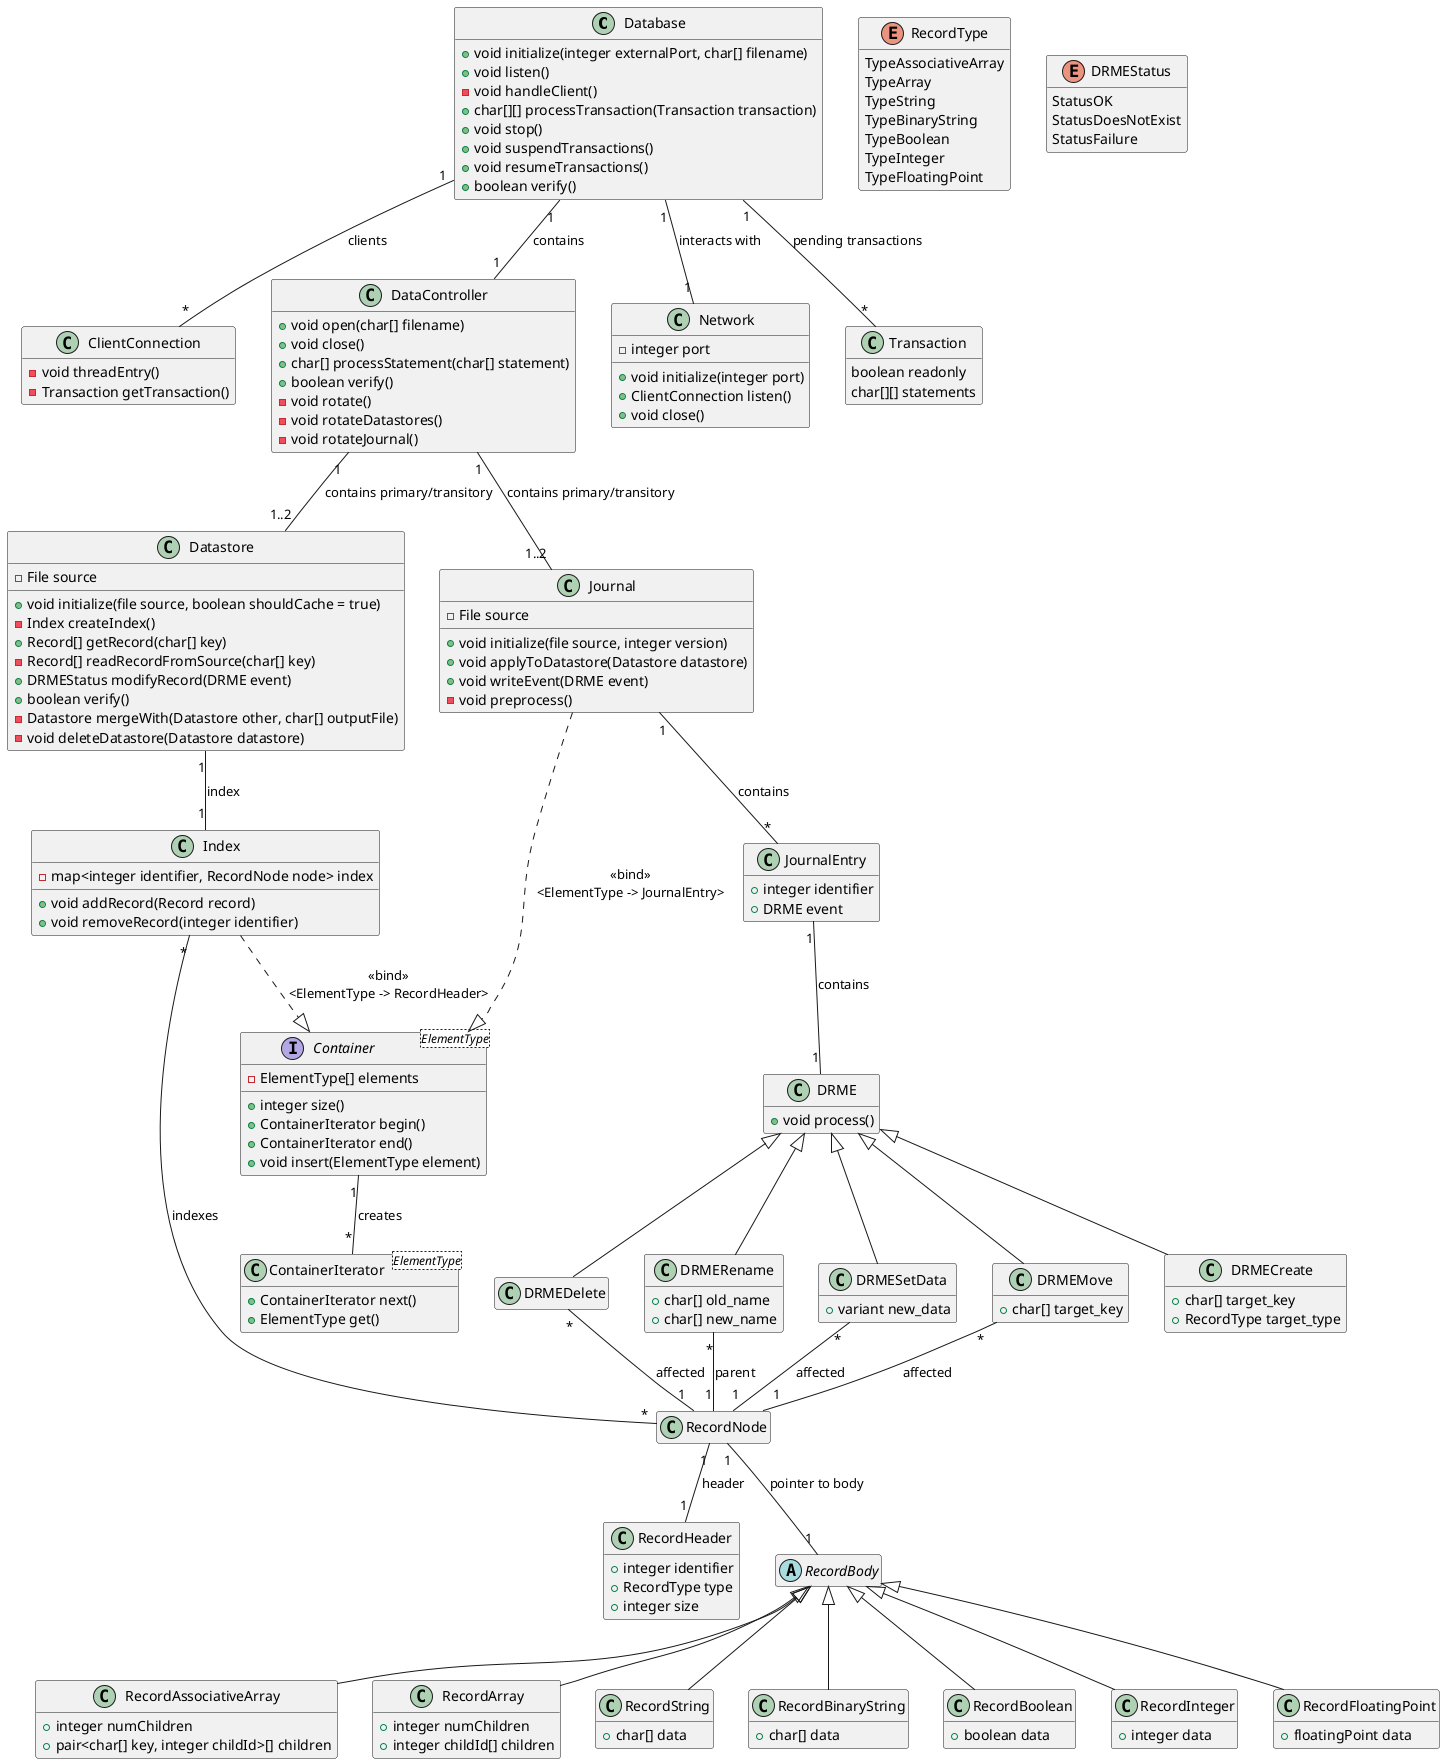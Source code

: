 @startuml

hide empty methods
hide empty fields

Database "1" -- "*" ClientConnection : clients
Database "1" -- "1" DataController : contains
Database "1" -- "1" Network : interacts with
Database "1" -- "*" Transaction : pending transactions

class Database {
	+ void initialize(integer externalPort, char[] filename)
	+ void listen()
	- void handleClient()
	+ char[][] processTransaction(Transaction transaction)
	+ void stop()
	+ void suspendTransactions()
	+ void resumeTransactions()
	+ boolean verify()
}

class Network {
	- integer port
	+ void initialize(integer port)
	+ ClientConnection listen()
	+ void close()
}

class ClientConnection {
	- void threadEntry()
	- Transaction getTransaction()
}

class Transaction {
	boolean readonly
	char[][] statements
}

RecordNode "1" -- "1" RecordHeader : header
RecordNode "1" -- "1" RecordBody : pointer to body

Enum RecordType {
	TypeAssociativeArray
	TypeArray
	TypeString
	TypeBinaryString
	TypeBoolean
	TypeInteger
	TypeFloatingPoint
}

class RecordHeader {
	+ integer identifier
	+ RecordType type
	+ integer size
}

abstract class RecordBody

RecordBody <|-- RecordAssociativeArray
RecordBody <|-- RecordArray
RecordBody <|-- RecordString
RecordBody <|-- RecordBinaryString
RecordBody <|-- RecordBoolean
RecordBody <|-- RecordInteger
RecordBody <|-- RecordFloatingPoint

class RecordAssociativeArray {
	+ integer numChildren
	+ pair<char[] key, integer childId>[] children
}

class RecordArray {
	+ integer numChildren
	+ integer childId[] children	
}

class RecordString {
	+ char[] data
}

class RecordBinaryString {
	+ char[] data
}

class RecordBoolean {
	+ boolean data
}

class RecordInteger {
	+ integer data
}

class RecordFloatingPoint {
	+ floatingPoint data
}

class Database

Container "1" -- "*" ContainerIterator : creates

interface Container<ElementType> {
	- ElementType[] elements
	+ integer size()
	+ ContainerIterator begin()
	+ ContainerIterator end()
	+ void insert(ElementType element)
}

class ContainerIterator<ElementType> {
	+ ContainerIterator next()
	+ ElementType get()
}

DataController "1" -- "1..2" Datastore : contains primary/transitory
DataController "1" -- "1..2" Journal : contains primary/transitory

class DataController {
	+ void open(char[] filename)
	+ void close()
	+ char[] processStatement(char[] statement)
	+ boolean verify()
	- void rotate()
	- void rotateDatastores()
	- void rotateJournal()
}

Datastore "1" -- "1" Index : "index"

class Datastore {
	- File source
	+ void initialize(file source, boolean shouldCache = true)
	- Index createIndex()
	+ Record[] getRecord(char[] key)
	- Record[] readRecordFromSource(char[] key)
	+ DRMEStatus modifyRecord(DRME event)
	+ boolean verify()
	- Datastore mergeWith(Datastore other, char[] outputFile)
	- void deleteDatastore(Datastore datastore)
}

Index ..|> Container : <<bind>>\n<ElementType -> RecordHeader>
Index "*" -- "*" RecordNode : indexes

class Index {
	- map<integer identifier, RecordNode node> index
	+ void addRecord(Record record)
	+ void removeRecord(integer identifier)
}

Journal "1" -- "*" JournalEntry : contains
Journal ..|> Container : <<bind>>\n<ElementType -> JournalEntry>

class Journal {
	- File source
	+ void initialize(file source, integer version)
	+ void applyToDatastore(Datastore datastore)
	+ void writeEvent(DRME event)
	- void preprocess()
}

JournalEntry "1" -- "1" DRME : contains

class JournalEntry {
	+ integer identifier
	+ DRME event
}

DRMEDelete "*" -- "1" RecordNode : affected
DRMERename "*" -- "1" RecordNode : parent
DRMESetData "*" -- "1" RecordNode : affected
DRMEMove "*" -- "1" RecordNode : affected

DRME <|-- DRMECreate
DRME <|-- DRMEDelete
DRME <|-- DRMERename
DRME <|-- DRMESetData
DRME <|-- DRMEMove

abstract class DRME
class DRME {
	+ void process()
}

class DRMECreate {
	+ char[] target_key
	+ RecordType target_type
}

class DRMEMove {
	+ char[] target_key
}

class DRMERename {
	+ char[] old_name
	+ char[] new_name
}

class DRMESetData {
	+ variant new_data
}

enum DRMEStatus {
	StatusOK
	StatusDoesNotExist
	StatusFailure
}

@enduml